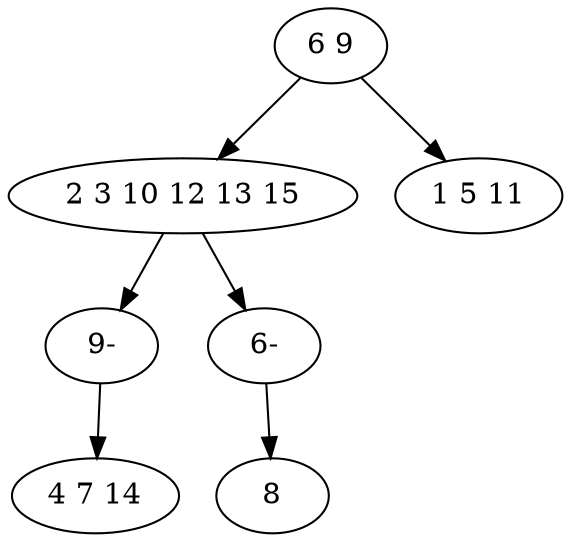 digraph true_tree {
	"0" -> "1"
	"1" -> "6"
	"0" -> "3"
	"1" -> "5"
	"5" -> "4"
	"6" -> "2"
	"0" [label="6 9"];
	"1" [label="2 3 10 12 13 15"];
	"2" [label="4 7 14"];
	"3" [label="1 5 11"];
	"4" [label="8"];
	"5" [label="6-"];
	"6" [label="9-"];
}

